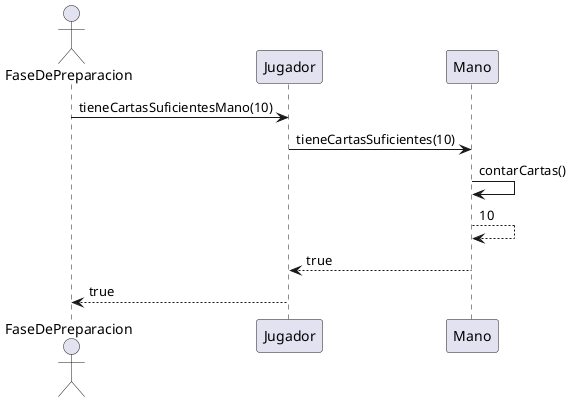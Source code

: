 @startuml
Actor FaseDePreparacion

FaseDePreparacion -> Jugador: tieneCartasSuficientesMano(10)
Jugador -> Mano: tieneCartasSuficientes(10)
Mano -> Mano: contarCartas()
Mano --> Mano: 10
Mano --> Jugador: true
Jugador --> FaseDePreparacion: true

@enduml